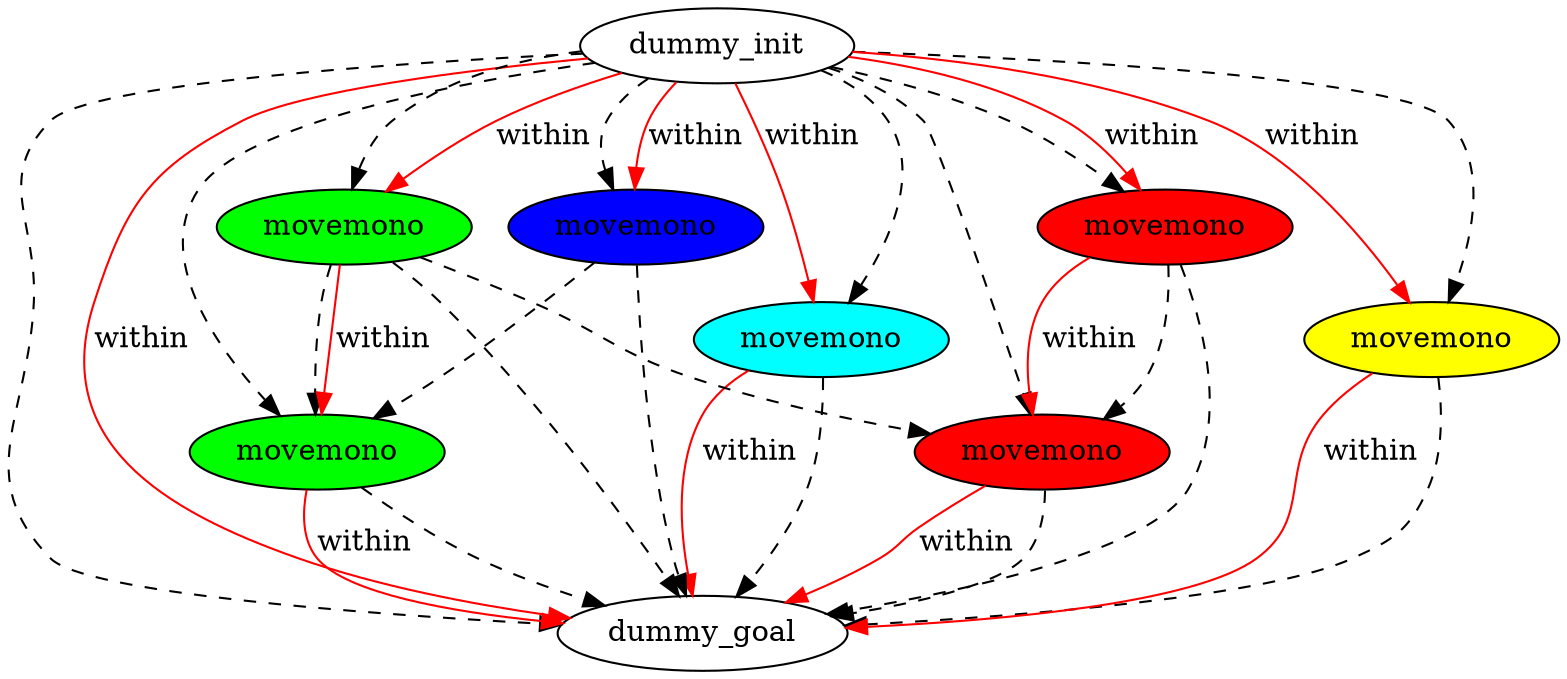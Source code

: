 digraph {
	"ca3e7f3a-51a0-b33c-0d13-c33bc80aa7cf" [label=dummy_init fillcolor=white style=filled]
	"7a71ce7b-3248-f699-12b3-b3eba247a4f5" [label=dummy_goal fillcolor=white style=filled]
	"23e8bb05-05ec-647e-eec4-32d0bf660225" [label=movemono fillcolor=green style=filled]
	"135769cb-bc03-daa7-112e-1621a266530e" [label=movemono fillcolor=cyan style=filled]
	"ece42aa5-930e-6549-d24f-7225c519fd78" [label=movemono fillcolor=red style=filled]
	"c5b86c82-379c-c41a-eb7d-2448efb18149" [label=movemono fillcolor=red style=filled]
	"a46e47a2-b342-2968-8191-086be8a91aba" [label=movemono fillcolor=yellow style=filled]
	"5d2d113b-fb5e-dc15-cbfa-e8d6b4ed4d1d" [label=movemono fillcolor=green style=filled]
	"7972c629-b248-41dd-619c-44966856c822" [label=movemono fillcolor=blue style=filled]
	"ca3e7f3a-51a0-b33c-0d13-c33bc80aa7cf" -> "135769cb-bc03-daa7-112e-1621a266530e" [color=black style=dashed]
	"ca3e7f3a-51a0-b33c-0d13-c33bc80aa7cf" -> "7a71ce7b-3248-f699-12b3-b3eba247a4f5" [color=black style=dashed]
	"5d2d113b-fb5e-dc15-cbfa-e8d6b4ed4d1d" -> "7a71ce7b-3248-f699-12b3-b3eba247a4f5" [color=black style=dashed]
	"ca3e7f3a-51a0-b33c-0d13-c33bc80aa7cf" -> "c5b86c82-379c-c41a-eb7d-2448efb18149" [color=black style=dashed]
	"c5b86c82-379c-c41a-eb7d-2448efb18149" -> "7a71ce7b-3248-f699-12b3-b3eba247a4f5" [color=black style=dashed]
	"7972c629-b248-41dd-619c-44966856c822" -> "23e8bb05-05ec-647e-eec4-32d0bf660225" [color=black style=dashed]
	"ca3e7f3a-51a0-b33c-0d13-c33bc80aa7cf" -> "5d2d113b-fb5e-dc15-cbfa-e8d6b4ed4d1d" [color=black style=dashed]
	"135769cb-bc03-daa7-112e-1621a266530e" -> "7a71ce7b-3248-f699-12b3-b3eba247a4f5" [color=black style=dashed]
	"ca3e7f3a-51a0-b33c-0d13-c33bc80aa7cf" -> "ece42aa5-930e-6549-d24f-7225c519fd78" [color=black style=dashed]
	"5d2d113b-fb5e-dc15-cbfa-e8d6b4ed4d1d" -> "ece42aa5-930e-6549-d24f-7225c519fd78" [color=black style=dashed]
	"23e8bb05-05ec-647e-eec4-32d0bf660225" -> "7a71ce7b-3248-f699-12b3-b3eba247a4f5" [color=black style=dashed]
	"a46e47a2-b342-2968-8191-086be8a91aba" -> "7a71ce7b-3248-f699-12b3-b3eba247a4f5" [color=black style=dashed]
	"7972c629-b248-41dd-619c-44966856c822" -> "7a71ce7b-3248-f699-12b3-b3eba247a4f5" [color=black style=dashed]
	"ca3e7f3a-51a0-b33c-0d13-c33bc80aa7cf" -> "7972c629-b248-41dd-619c-44966856c822" [color=black style=dashed]
	"ca3e7f3a-51a0-b33c-0d13-c33bc80aa7cf" -> "23e8bb05-05ec-647e-eec4-32d0bf660225" [color=black style=dashed]
	"5d2d113b-fb5e-dc15-cbfa-e8d6b4ed4d1d" -> "23e8bb05-05ec-647e-eec4-32d0bf660225" [color=black style=dashed]
	"ca3e7f3a-51a0-b33c-0d13-c33bc80aa7cf" -> "a46e47a2-b342-2968-8191-086be8a91aba" [color=black style=dashed]
	"ece42aa5-930e-6549-d24f-7225c519fd78" -> "7a71ce7b-3248-f699-12b3-b3eba247a4f5" [color=black style=dashed]
	"c5b86c82-379c-c41a-eb7d-2448efb18149" -> "ece42aa5-930e-6549-d24f-7225c519fd78" [color=black style=dashed]
	"ca3e7f3a-51a0-b33c-0d13-c33bc80aa7cf" -> "7a71ce7b-3248-f699-12b3-b3eba247a4f5" [label=within color=red]
	"23e8bb05-05ec-647e-eec4-32d0bf660225" -> "7a71ce7b-3248-f699-12b3-b3eba247a4f5" [label=within color=red]
	"c5b86c82-379c-c41a-eb7d-2448efb18149" -> "ece42aa5-930e-6549-d24f-7225c519fd78" [label=within color=red]
	"135769cb-bc03-daa7-112e-1621a266530e" -> "7a71ce7b-3248-f699-12b3-b3eba247a4f5" [label=within color=red]
	"ca3e7f3a-51a0-b33c-0d13-c33bc80aa7cf" -> "135769cb-bc03-daa7-112e-1621a266530e" [label=within color=red]
	"ca3e7f3a-51a0-b33c-0d13-c33bc80aa7cf" -> "c5b86c82-379c-c41a-eb7d-2448efb18149" [label=within color=red]
	"ca3e7f3a-51a0-b33c-0d13-c33bc80aa7cf" -> "5d2d113b-fb5e-dc15-cbfa-e8d6b4ed4d1d" [label=within color=red]
	"5d2d113b-fb5e-dc15-cbfa-e8d6b4ed4d1d" -> "23e8bb05-05ec-647e-eec4-32d0bf660225" [label=within color=red]
	"ca3e7f3a-51a0-b33c-0d13-c33bc80aa7cf" -> "a46e47a2-b342-2968-8191-086be8a91aba" [label=within color=red]
	"ece42aa5-930e-6549-d24f-7225c519fd78" -> "7a71ce7b-3248-f699-12b3-b3eba247a4f5" [label=within color=red]
	"ca3e7f3a-51a0-b33c-0d13-c33bc80aa7cf" -> "7972c629-b248-41dd-619c-44966856c822" [label=within color=red]
	"a46e47a2-b342-2968-8191-086be8a91aba" -> "7a71ce7b-3248-f699-12b3-b3eba247a4f5" [label=within color=red]
}
